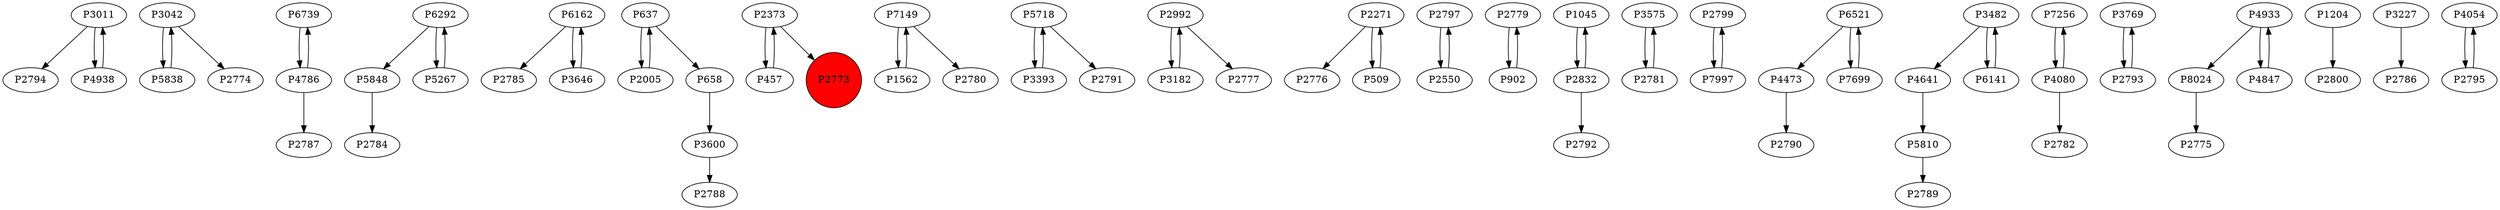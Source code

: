 digraph {
	P3011 -> P2794
	P3042 -> P5838
	P6739 -> P4786
	P5848 -> P2784
	P6162 -> P2785
	P637 -> P2005
	P637 -> P658
	P2373 -> P457
	P7149 -> P1562
	P5718 -> P3393
	P2992 -> P3182
	P4786 -> P2787
	P2271 -> P2776
	P2797 -> P2550
	P2779 -> P902
	P3393 -> P5718
	P1045 -> P2832
	P3575 -> P2781
	P3042 -> P2774
	P5718 -> P2791
	P2799 -> P7997
	P2832 -> P1045
	P4938 -> P3011
	P6521 -> P4473
	P7699 -> P6521
	P4473 -> P2790
	P2271 -> P509
	P3482 -> P4641
	P3182 -> P2992
	P7256 -> P4080
	P4641 -> P5810
	P5810 -> P2789
	P4786 -> P6739
	P4080 -> P2782
	P3011 -> P4938
	P6141 -> P3482
	P6292 -> P5848
	P3769 -> P2793
	P509 -> P2271
	P6162 -> P3646
	P4933 -> P8024
	P7149 -> P2780
	P3482 -> P6141
	P4847 -> P4933
	P8024 -> P2775
	P6521 -> P7699
	P4080 -> P7256
	P2550 -> P2797
	P658 -> P3600
	P6292 -> P5267
	P1204 -> P2800
	P5838 -> P3042
	P2781 -> P3575
	P2793 -> P3769
	P902 -> P2779
	P5267 -> P6292
	P7997 -> P2799
	P3227 -> P2786
	P3646 -> P6162
	P457 -> P2373
	P2373 -> P2773
	P2992 -> P2777
	P3600 -> P2788
	P4054 -> P2795
	P1562 -> P7149
	P2795 -> P4054
	P2832 -> P2792
	P2005 -> P637
	P4933 -> P4847
	P2773 [shape=circle]
	P2773 [style=filled]
	P2773 [fillcolor=red]
}